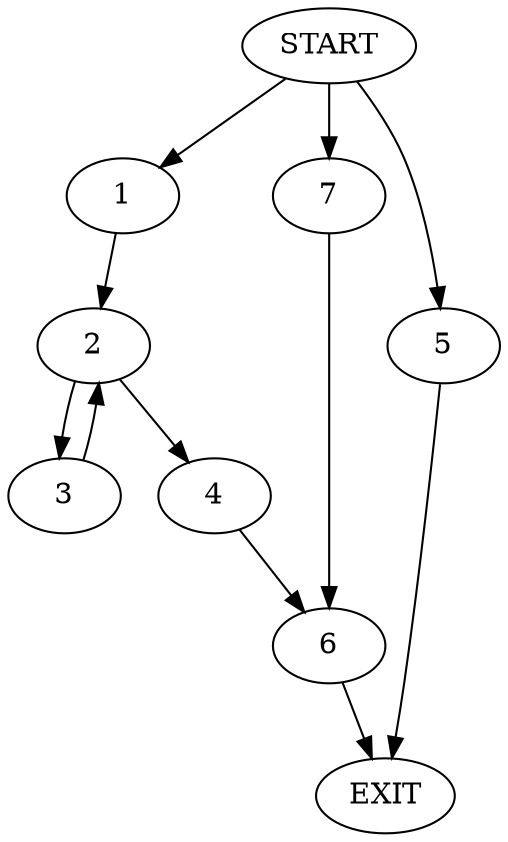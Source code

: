 digraph {
0 [label="START"]
8 [label="EXIT"]
0 -> 1
1 -> 2
2 -> 3
2 -> 4
0 -> 5
5 -> 8
4 -> 6
3 -> 2
6 -> 8
0 -> 7
7 -> 6
}
